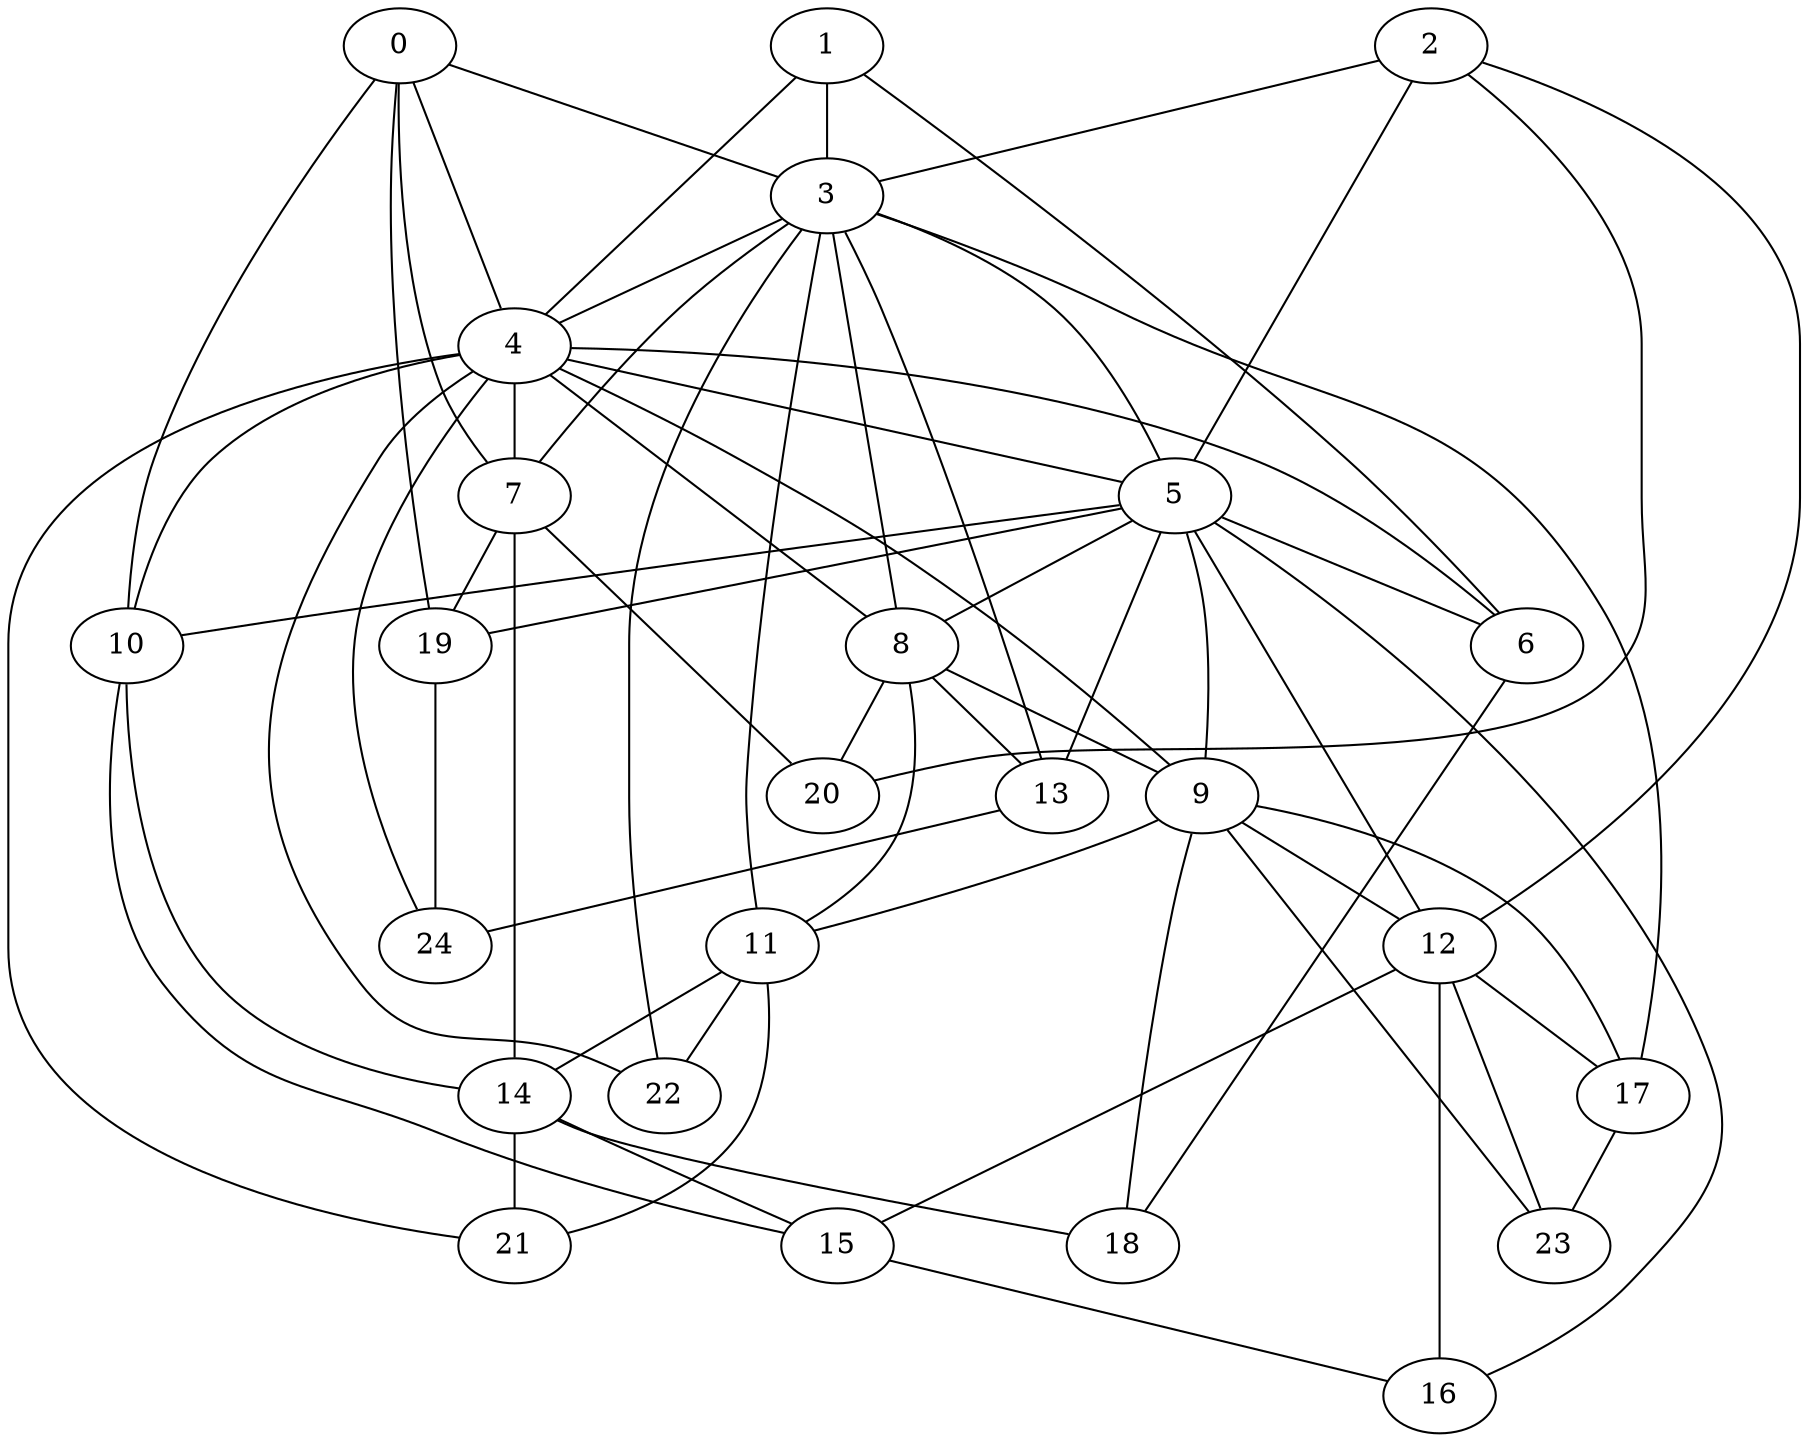 strict graph "barabasi_albert_graph(25,3)" {
0;
1;
2;
3;
4;
5;
6;
7;
8;
9;
10;
11;
12;
13;
14;
15;
16;
17;
18;
19;
20;
21;
22;
23;
24;
0 -- 19  [is_available=True, prob="0.940742543122"];
0 -- 10  [is_available=True, prob="1.0"];
0 -- 3  [is_available=True, prob="1.0"];
0 -- 4  [is_available=True, prob="0.0331611032938"];
0 -- 7  [is_available=True, prob="0.469883443281"];
1 -- 3  [is_available=True, prob="1.0"];
1 -- 4  [is_available=True, prob="1.0"];
1 -- 6  [is_available=True, prob="0.327316044972"];
2 -- 20  [is_available=True, prob="0.0169734911685"];
2 -- 3  [is_available=True, prob="0.583632961463"];
2 -- 12  [is_available=True, prob="1.0"];
2 -- 5  [is_available=True, prob="1.0"];
3 -- 4  [is_available=True, prob="1.0"];
3 -- 5  [is_available=True, prob="1.0"];
3 -- 7  [is_available=True, prob="0.390321307991"];
3 -- 8  [is_available=True, prob="1.0"];
3 -- 11  [is_available=True, prob="0.332170005676"];
3 -- 13  [is_available=True, prob="0.700119678836"];
3 -- 17  [is_available=True, prob="0.03409640066"];
3 -- 22  [is_available=True, prob="1.0"];
4 -- 5  [is_available=True, prob="0.564969726989"];
4 -- 6  [is_available=True, prob="0.301851544965"];
4 -- 7  [is_available=True, prob="0.583329307436"];
4 -- 8  [is_available=True, prob="0.78739873848"];
4 -- 9  [is_available=True, prob="0.629162953329"];
4 -- 10  [is_available=True, prob="1.0"];
4 -- 21  [is_available=True, prob="0.346529752873"];
4 -- 22  [is_available=True, prob="0.863657561376"];
4 -- 24  [is_available=True, prob="0.415735338135"];
5 -- 6  [is_available=True, prob="1.0"];
5 -- 8  [is_available=True, prob="1.0"];
5 -- 9  [is_available=True, prob="0.650564758018"];
5 -- 10  [is_available=True, prob="1.0"];
5 -- 12  [is_available=True, prob="0.252007849734"];
5 -- 13  [is_available=True, prob="0.460107591222"];
5 -- 16  [is_available=True, prob="0.332831654493"];
5 -- 19  [is_available=True, prob="0.206850316231"];
6 -- 18  [is_available=True, prob="0.476234652299"];
7 -- 14  [is_available=True, prob="0.0784687605872"];
7 -- 19  [is_available=True, prob="0.989726849144"];
7 -- 20  [is_available=True, prob="0.315265348638"];
8 -- 9  [is_available=True, prob="0.284102887169"];
8 -- 11  [is_available=True, prob="0.545500883169"];
8 -- 13  [is_available=True, prob="0.699634807105"];
8 -- 20  [is_available=True, prob="0.0366069562481"];
9 -- 11  [is_available=True, prob="0.981010669026"];
9 -- 12  [is_available=True, prob="0.862382843526"];
9 -- 17  [is_available=True, prob="1.0"];
9 -- 18  [is_available=True, prob="1.0"];
9 -- 23  [is_available=True, prob="0.141865983087"];
10 -- 14  [is_available=True, prob="1.0"];
10 -- 15  [is_available=True, prob="0.472797058526"];
11 -- 14  [is_available=True, prob="0.272724037079"];
11 -- 21  [is_available=True, prob="0.378485322528"];
11 -- 22  [is_available=True, prob="1.0"];
12 -- 15  [is_available=True, prob="0.549758219935"];
12 -- 16  [is_available=True, prob="0.0391568907954"];
12 -- 17  [is_available=True, prob="0.668619303956"];
12 -- 23  [is_available=True, prob="1.0"];
13 -- 24  [is_available=True, prob="1.0"];
14 -- 15  [is_available=True, prob="1.0"];
14 -- 18  [is_available=True, prob="1.0"];
14 -- 21  [is_available=True, prob="0.9305006289"];
15 -- 16  [is_available=True, prob="0.648093677834"];
17 -- 23  [is_available=True, prob="1.0"];
19 -- 24  [is_available=True, prob="1.0"];
}
